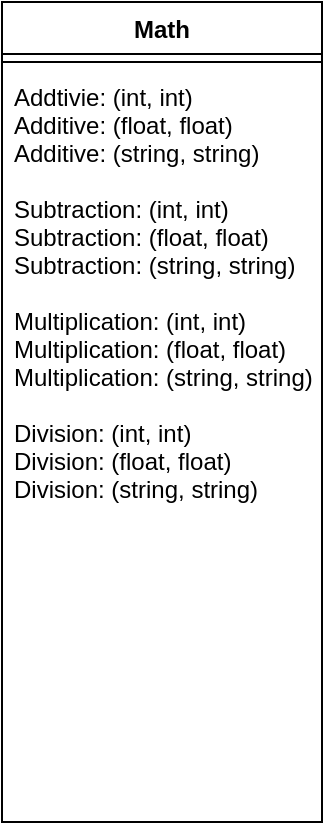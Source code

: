 <mxfile version="13.6.0" type="device"><diagram id="HXbEwxMQIpkAces3RG4g" name="Page-1"><mxGraphModel dx="1038" dy="585" grid="1" gridSize="10" guides="1" tooltips="1" connect="1" arrows="1" fold="1" page="1" pageScale="1" pageWidth="827" pageHeight="1169" math="0" shadow="0"><root><mxCell id="0"/><mxCell id="1" parent="0"/><mxCell id="SX-RSu8P4xWrEfXsIzwh-1" value="Math" style="swimlane;fontStyle=1;align=center;verticalAlign=top;childLayout=stackLayout;horizontal=1;startSize=26;horizontalStack=0;resizeParent=1;resizeParentMax=0;resizeLast=0;collapsible=1;marginBottom=0;" vertex="1" parent="1"><mxGeometry x="80" y="120" width="160" height="410" as="geometry"/></mxCell><mxCell id="SX-RSu8P4xWrEfXsIzwh-3" value="" style="line;strokeWidth=1;fillColor=none;align=left;verticalAlign=middle;spacingTop=-1;spacingLeft=3;spacingRight=3;rotatable=0;labelPosition=right;points=[];portConstraint=eastwest;" vertex="1" parent="SX-RSu8P4xWrEfXsIzwh-1"><mxGeometry y="26" width="160" height="8" as="geometry"/></mxCell><mxCell id="SX-RSu8P4xWrEfXsIzwh-4" value="Addtivie: (int, int)&#10;Additive: (float, float)&#10;Additive: (string, string)&#10;&#10;Subtraction: (int, int)&#10;Subtraction: (float, float)&#10;Subtraction: (string, string)&#10;&#10;Multiplication: (int, int)&#10;Multiplication: (float, float)&#10;Multiplication: (string, string)&#10;&#10;Division: (int, int)&#10;Division: (float, float)&#10;Division: (string, string)" style="text;strokeColor=none;fillColor=none;align=left;verticalAlign=top;spacingLeft=4;spacingRight=4;overflow=hidden;rotatable=0;points=[[0,0.5],[1,0.5]];portConstraint=eastwest;" vertex="1" parent="SX-RSu8P4xWrEfXsIzwh-1"><mxGeometry y="34" width="160" height="376" as="geometry"/></mxCell></root></mxGraphModel></diagram></mxfile>